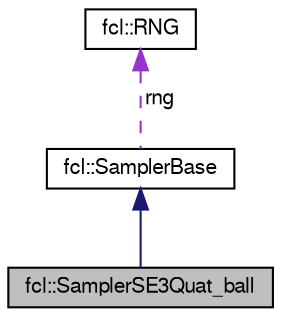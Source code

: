digraph "fcl::SamplerSE3Quat_ball"
{
  edge [fontname="FreeSans",fontsize="10",labelfontname="FreeSans",labelfontsize="10"];
  node [fontname="FreeSans",fontsize="10",shape=record];
  Node1 [label="fcl::SamplerSE3Quat_ball",height=0.2,width=0.4,color="black", fillcolor="grey75", style="filled" fontcolor="black"];
  Node2 -> Node1 [dir="back",color="midnightblue",fontsize="10",style="solid",fontname="FreeSans"];
  Node2 [label="fcl::SamplerBase",height=0.2,width=0.4,color="black", fillcolor="white", style="filled",URL="$a00157.html"];
  Node3 -> Node2 [dir="back",color="darkorchid3",fontsize="10",style="dashed",label=" rng" ,fontname="FreeSans"];
  Node3 [label="fcl::RNG",height=0.2,width=0.4,color="black", fillcolor="white", style="filled",URL="$a00155.html",tooltip="Random number generation. "];
}
